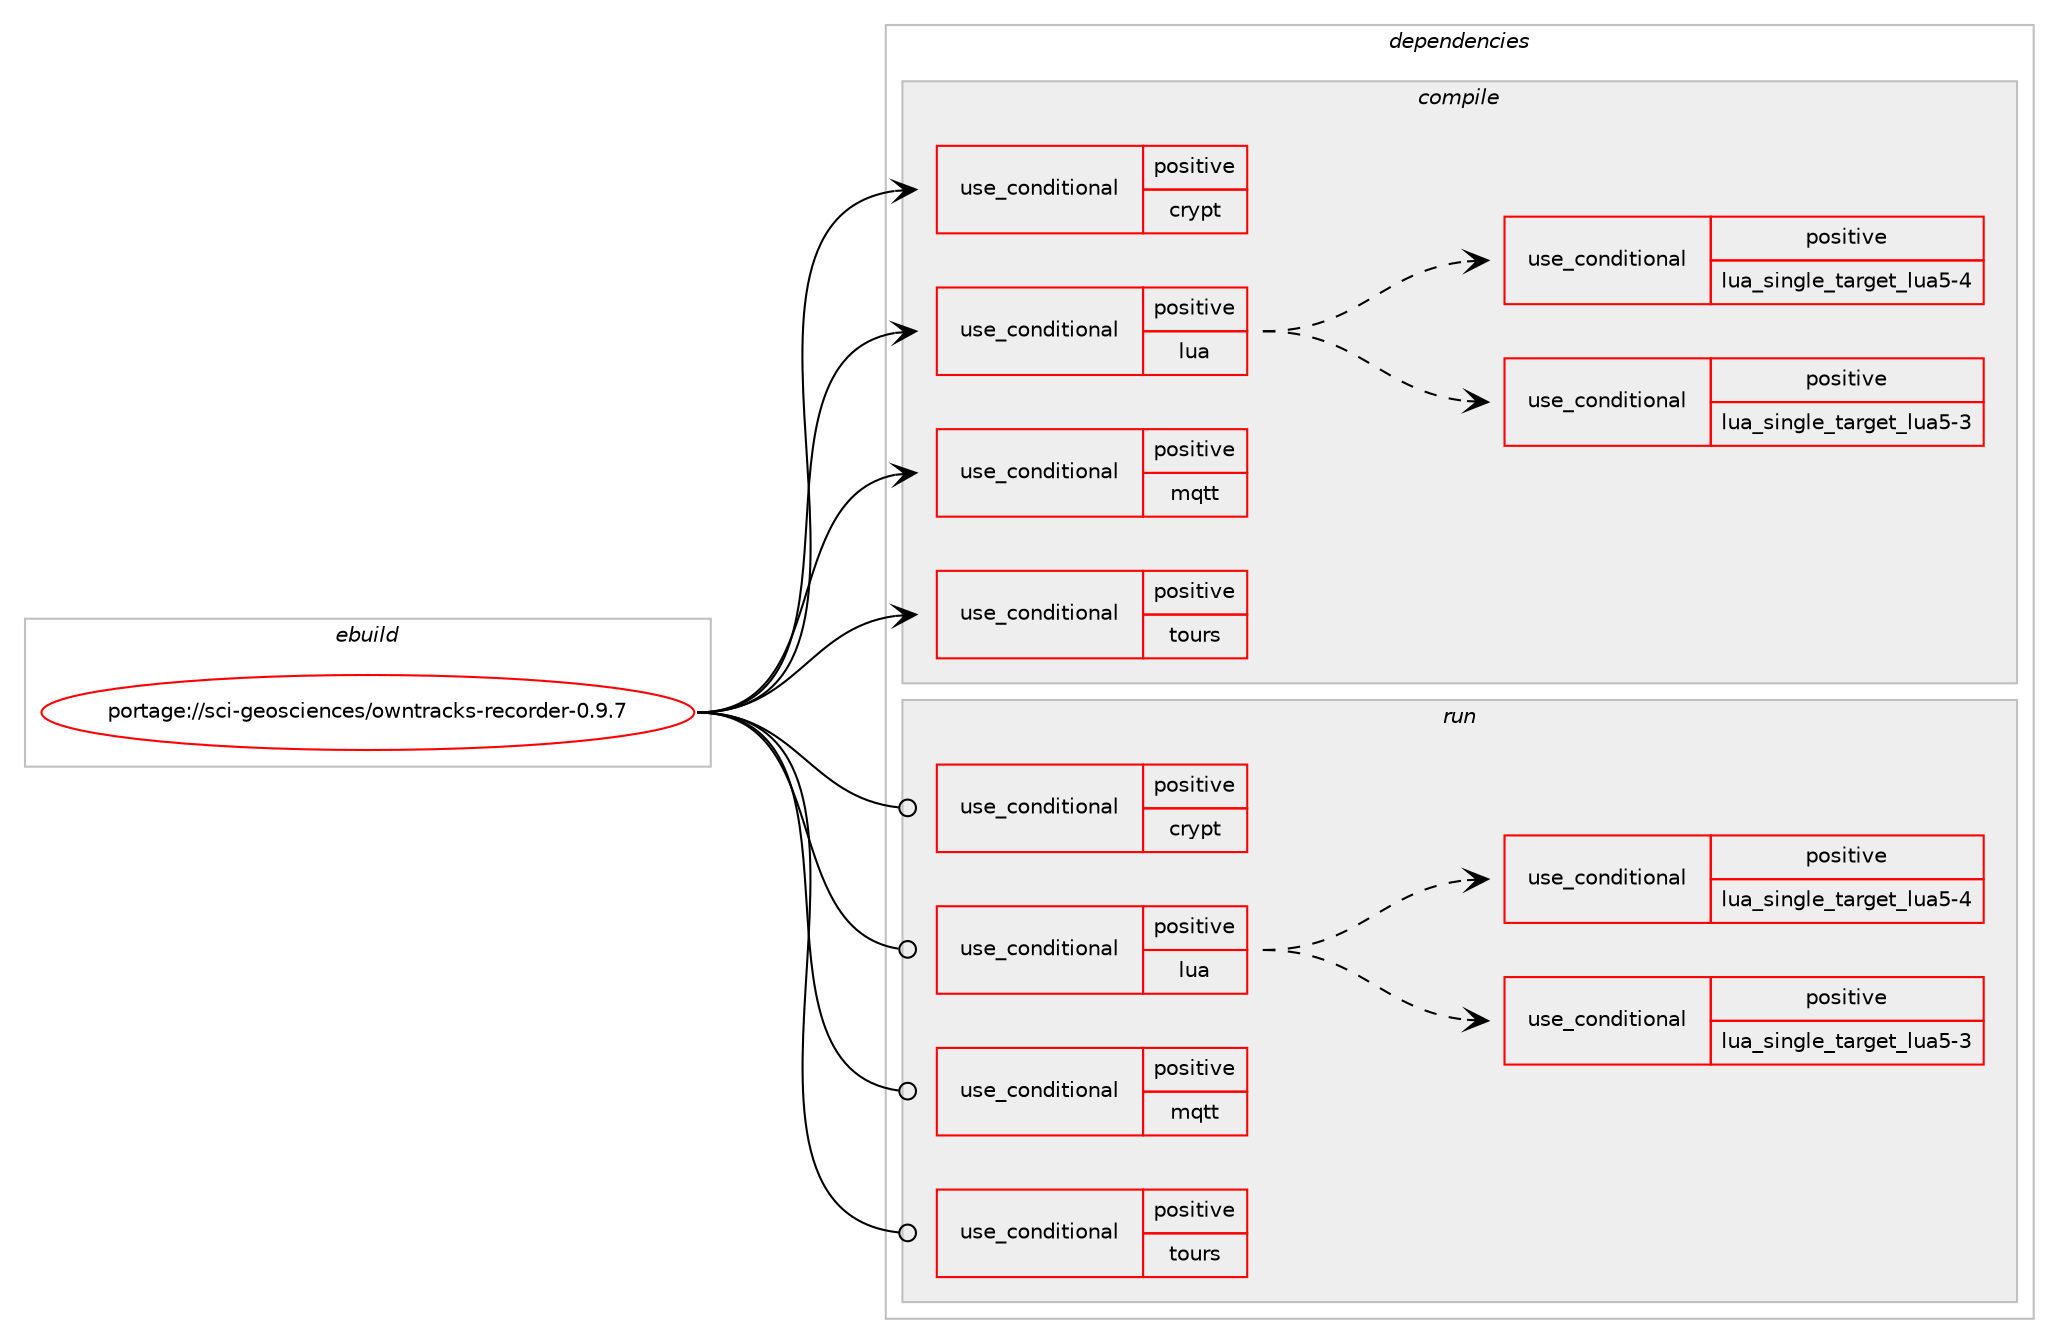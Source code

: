 digraph prolog {

# *************
# Graph options
# *************

newrank=true;
concentrate=true;
compound=true;
graph [rankdir=LR,fontname=Helvetica,fontsize=10,ranksep=1.5];#, ranksep=2.5, nodesep=0.2];
edge  [arrowhead=vee];
node  [fontname=Helvetica,fontsize=10];

# **********
# The ebuild
# **********

subgraph cluster_leftcol {
color=gray;
rank=same;
label=<<i>ebuild</i>>;
id [label="portage://sci-geosciences/owntracks-recorder-0.9.7", color=red, width=4, href="../sci-geosciences/owntracks-recorder-0.9.7.svg"];
}

# ****************
# The dependencies
# ****************

subgraph cluster_midcol {
color=gray;
label=<<i>dependencies</i>>;
subgraph cluster_compile {
fillcolor="#eeeeee";
style=filled;
label=<<i>compile</i>>;
subgraph cond102498 {
dependency199844 [label=<<TABLE BORDER="0" CELLBORDER="1" CELLSPACING="0" CELLPADDING="4"><TR><TD ROWSPAN="3" CELLPADDING="10">use_conditional</TD></TR><TR><TD>positive</TD></TR><TR><TD>crypt</TD></TR></TABLE>>, shape=none, color=red];
# *** BEGIN UNKNOWN DEPENDENCY TYPE (TODO) ***
# dependency199844 -> package_dependency(portage://sci-geosciences/owntracks-recorder-0.9.7,install,no,dev-libs,libsodium,none,[,,],any_same_slot,[])
# *** END UNKNOWN DEPENDENCY TYPE (TODO) ***

}
id:e -> dependency199844:w [weight=20,style="solid",arrowhead="vee"];
subgraph cond102499 {
dependency199845 [label=<<TABLE BORDER="0" CELLBORDER="1" CELLSPACING="0" CELLPADDING="4"><TR><TD ROWSPAN="3" CELLPADDING="10">use_conditional</TD></TR><TR><TD>positive</TD></TR><TR><TD>lua</TD></TR></TABLE>>, shape=none, color=red];
subgraph cond102500 {
dependency199846 [label=<<TABLE BORDER="0" CELLBORDER="1" CELLSPACING="0" CELLPADDING="4"><TR><TD ROWSPAN="3" CELLPADDING="10">use_conditional</TD></TR><TR><TD>positive</TD></TR><TR><TD>lua_single_target_lua5-3</TD></TR></TABLE>>, shape=none, color=red];
# *** BEGIN UNKNOWN DEPENDENCY TYPE (TODO) ***
# dependency199846 -> package_dependency(portage://sci-geosciences/owntracks-recorder-0.9.7,install,no,dev-lang,lua,none,[,,],[slot(5.3)],[])
# *** END UNKNOWN DEPENDENCY TYPE (TODO) ***

}
dependency199845:e -> dependency199846:w [weight=20,style="dashed",arrowhead="vee"];
subgraph cond102501 {
dependency199847 [label=<<TABLE BORDER="0" CELLBORDER="1" CELLSPACING="0" CELLPADDING="4"><TR><TD ROWSPAN="3" CELLPADDING="10">use_conditional</TD></TR><TR><TD>positive</TD></TR><TR><TD>lua_single_target_lua5-4</TD></TR></TABLE>>, shape=none, color=red];
# *** BEGIN UNKNOWN DEPENDENCY TYPE (TODO) ***
# dependency199847 -> package_dependency(portage://sci-geosciences/owntracks-recorder-0.9.7,install,no,dev-lang,lua,none,[,,],[slot(5.4)],[])
# *** END UNKNOWN DEPENDENCY TYPE (TODO) ***

}
dependency199845:e -> dependency199847:w [weight=20,style="dashed",arrowhead="vee"];
}
id:e -> dependency199845:w [weight=20,style="solid",arrowhead="vee"];
subgraph cond102502 {
dependency199848 [label=<<TABLE BORDER="0" CELLBORDER="1" CELLSPACING="0" CELLPADDING="4"><TR><TD ROWSPAN="3" CELLPADDING="10">use_conditional</TD></TR><TR><TD>positive</TD></TR><TR><TD>mqtt</TD></TR></TABLE>>, shape=none, color=red];
# *** BEGIN UNKNOWN DEPENDENCY TYPE (TODO) ***
# dependency199848 -> package_dependency(portage://sci-geosciences/owntracks-recorder-0.9.7,install,no,app-misc,mosquitto,none,[,,],[],[])
# *** END UNKNOWN DEPENDENCY TYPE (TODO) ***

}
id:e -> dependency199848:w [weight=20,style="solid",arrowhead="vee"];
subgraph cond102503 {
dependency199849 [label=<<TABLE BORDER="0" CELLBORDER="1" CELLSPACING="0" CELLPADDING="4"><TR><TD ROWSPAN="3" CELLPADDING="10">use_conditional</TD></TR><TR><TD>positive</TD></TR><TR><TD>tours</TD></TR></TABLE>>, shape=none, color=red];
# *** BEGIN UNKNOWN DEPENDENCY TYPE (TODO) ***
# dependency199849 -> package_dependency(portage://sci-geosciences/owntracks-recorder-0.9.7,install,no,sys-apps,util-linux,none,[,,],[],[])
# *** END UNKNOWN DEPENDENCY TYPE (TODO) ***

}
id:e -> dependency199849:w [weight=20,style="solid",arrowhead="vee"];
# *** BEGIN UNKNOWN DEPENDENCY TYPE (TODO) ***
# id -> package_dependency(portage://sci-geosciences/owntracks-recorder-0.9.7,install,no,dev-db,lmdb,none,[,,],any_same_slot,[])
# *** END UNKNOWN DEPENDENCY TYPE (TODO) ***

# *** BEGIN UNKNOWN DEPENDENCY TYPE (TODO) ***
# id -> package_dependency(portage://sci-geosciences/owntracks-recorder-0.9.7,install,no,dev-libs,libconfig,none,[,,],any_same_slot,[])
# *** END UNKNOWN DEPENDENCY TYPE (TODO) ***

# *** BEGIN UNKNOWN DEPENDENCY TYPE (TODO) ***
# id -> package_dependency(portage://sci-geosciences/owntracks-recorder-0.9.7,install,no,net-misc,curl,none,[,,],[],[])
# *** END UNKNOWN DEPENDENCY TYPE (TODO) ***

}
subgraph cluster_compileandrun {
fillcolor="#eeeeee";
style=filled;
label=<<i>compile and run</i>>;
}
subgraph cluster_run {
fillcolor="#eeeeee";
style=filled;
label=<<i>run</i>>;
subgraph cond102504 {
dependency199850 [label=<<TABLE BORDER="0" CELLBORDER="1" CELLSPACING="0" CELLPADDING="4"><TR><TD ROWSPAN="3" CELLPADDING="10">use_conditional</TD></TR><TR><TD>positive</TD></TR><TR><TD>crypt</TD></TR></TABLE>>, shape=none, color=red];
# *** BEGIN UNKNOWN DEPENDENCY TYPE (TODO) ***
# dependency199850 -> package_dependency(portage://sci-geosciences/owntracks-recorder-0.9.7,run,no,dev-libs,libsodium,none,[,,],any_same_slot,[])
# *** END UNKNOWN DEPENDENCY TYPE (TODO) ***

}
id:e -> dependency199850:w [weight=20,style="solid",arrowhead="odot"];
subgraph cond102505 {
dependency199851 [label=<<TABLE BORDER="0" CELLBORDER="1" CELLSPACING="0" CELLPADDING="4"><TR><TD ROWSPAN="3" CELLPADDING="10">use_conditional</TD></TR><TR><TD>positive</TD></TR><TR><TD>lua</TD></TR></TABLE>>, shape=none, color=red];
subgraph cond102506 {
dependency199852 [label=<<TABLE BORDER="0" CELLBORDER="1" CELLSPACING="0" CELLPADDING="4"><TR><TD ROWSPAN="3" CELLPADDING="10">use_conditional</TD></TR><TR><TD>positive</TD></TR><TR><TD>lua_single_target_lua5-3</TD></TR></TABLE>>, shape=none, color=red];
# *** BEGIN UNKNOWN DEPENDENCY TYPE (TODO) ***
# dependency199852 -> package_dependency(portage://sci-geosciences/owntracks-recorder-0.9.7,run,no,dev-lang,lua,none,[,,],[slot(5.3)],[])
# *** END UNKNOWN DEPENDENCY TYPE (TODO) ***

}
dependency199851:e -> dependency199852:w [weight=20,style="dashed",arrowhead="vee"];
subgraph cond102507 {
dependency199853 [label=<<TABLE BORDER="0" CELLBORDER="1" CELLSPACING="0" CELLPADDING="4"><TR><TD ROWSPAN="3" CELLPADDING="10">use_conditional</TD></TR><TR><TD>positive</TD></TR><TR><TD>lua_single_target_lua5-4</TD></TR></TABLE>>, shape=none, color=red];
# *** BEGIN UNKNOWN DEPENDENCY TYPE (TODO) ***
# dependency199853 -> package_dependency(portage://sci-geosciences/owntracks-recorder-0.9.7,run,no,dev-lang,lua,none,[,,],[slot(5.4)],[])
# *** END UNKNOWN DEPENDENCY TYPE (TODO) ***

}
dependency199851:e -> dependency199853:w [weight=20,style="dashed",arrowhead="vee"];
}
id:e -> dependency199851:w [weight=20,style="solid",arrowhead="odot"];
subgraph cond102508 {
dependency199854 [label=<<TABLE BORDER="0" CELLBORDER="1" CELLSPACING="0" CELLPADDING="4"><TR><TD ROWSPAN="3" CELLPADDING="10">use_conditional</TD></TR><TR><TD>positive</TD></TR><TR><TD>mqtt</TD></TR></TABLE>>, shape=none, color=red];
# *** BEGIN UNKNOWN DEPENDENCY TYPE (TODO) ***
# dependency199854 -> package_dependency(portage://sci-geosciences/owntracks-recorder-0.9.7,run,no,app-misc,mosquitto,none,[,,],[],[])
# *** END UNKNOWN DEPENDENCY TYPE (TODO) ***

}
id:e -> dependency199854:w [weight=20,style="solid",arrowhead="odot"];
subgraph cond102509 {
dependency199855 [label=<<TABLE BORDER="0" CELLBORDER="1" CELLSPACING="0" CELLPADDING="4"><TR><TD ROWSPAN="3" CELLPADDING="10">use_conditional</TD></TR><TR><TD>positive</TD></TR><TR><TD>tours</TD></TR></TABLE>>, shape=none, color=red];
# *** BEGIN UNKNOWN DEPENDENCY TYPE (TODO) ***
# dependency199855 -> package_dependency(portage://sci-geosciences/owntracks-recorder-0.9.7,run,no,sys-apps,util-linux,none,[,,],[],[])
# *** END UNKNOWN DEPENDENCY TYPE (TODO) ***

}
id:e -> dependency199855:w [weight=20,style="solid",arrowhead="odot"];
# *** BEGIN UNKNOWN DEPENDENCY TYPE (TODO) ***
# id -> package_dependency(portage://sci-geosciences/owntracks-recorder-0.9.7,run,no,acct-group,owntracks,none,[,,],[],[])
# *** END UNKNOWN DEPENDENCY TYPE (TODO) ***

# *** BEGIN UNKNOWN DEPENDENCY TYPE (TODO) ***
# id -> package_dependency(portage://sci-geosciences/owntracks-recorder-0.9.7,run,no,acct-user,owntracks,none,[,,],[],[])
# *** END UNKNOWN DEPENDENCY TYPE (TODO) ***

# *** BEGIN UNKNOWN DEPENDENCY TYPE (TODO) ***
# id -> package_dependency(portage://sci-geosciences/owntracks-recorder-0.9.7,run,no,dev-db,lmdb,none,[,,],any_same_slot,[])
# *** END UNKNOWN DEPENDENCY TYPE (TODO) ***

# *** BEGIN UNKNOWN DEPENDENCY TYPE (TODO) ***
# id -> package_dependency(portage://sci-geosciences/owntracks-recorder-0.9.7,run,no,dev-libs,libconfig,none,[,,],any_same_slot,[])
# *** END UNKNOWN DEPENDENCY TYPE (TODO) ***

# *** BEGIN UNKNOWN DEPENDENCY TYPE (TODO) ***
# id -> package_dependency(portage://sci-geosciences/owntracks-recorder-0.9.7,run,no,net-misc,curl,none,[,,],[],[])
# *** END UNKNOWN DEPENDENCY TYPE (TODO) ***

}
}

# **************
# The candidates
# **************

subgraph cluster_choices {
rank=same;
color=gray;
label=<<i>candidates</i>>;

}

}
